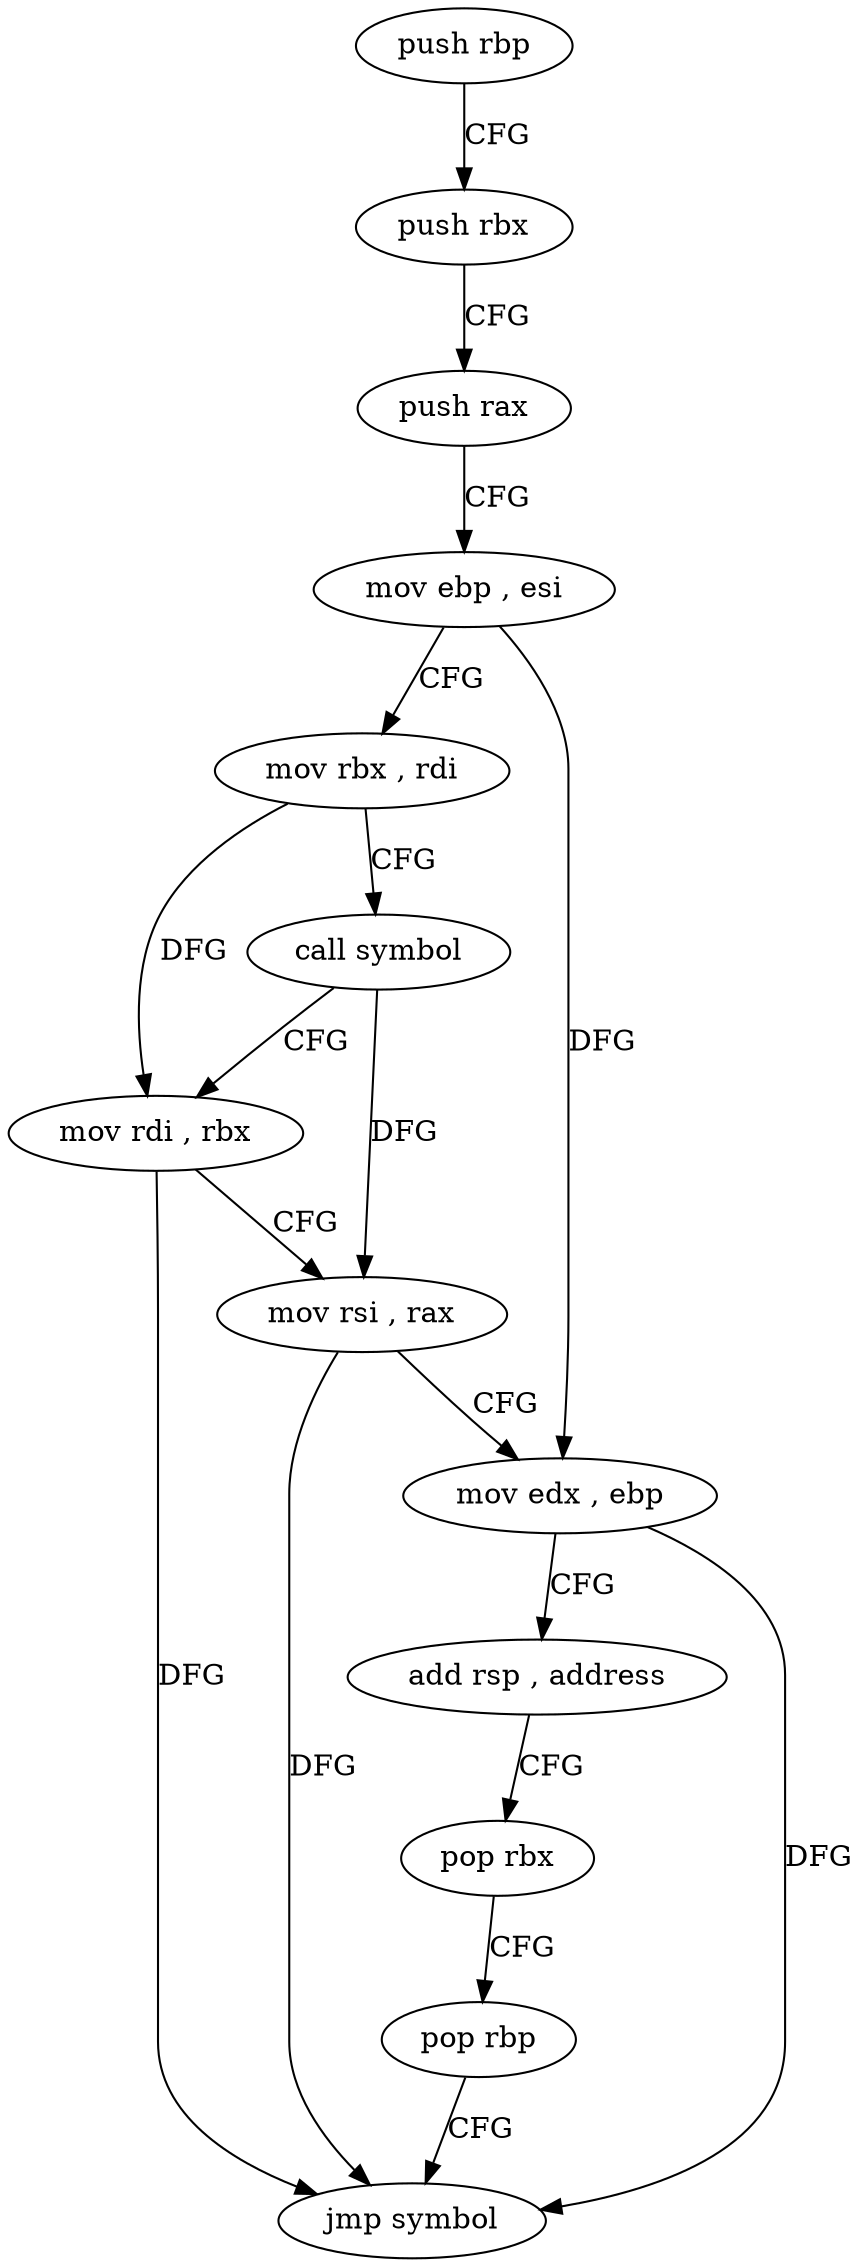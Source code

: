 digraph "func" {
"4252528" [label = "push rbp" ]
"4252529" [label = "push rbx" ]
"4252530" [label = "push rax" ]
"4252531" [label = "mov ebp , esi" ]
"4252533" [label = "mov rbx , rdi" ]
"4252536" [label = "call symbol" ]
"4252541" [label = "mov rdi , rbx" ]
"4252544" [label = "mov rsi , rax" ]
"4252547" [label = "mov edx , ebp" ]
"4252549" [label = "add rsp , address" ]
"4252553" [label = "pop rbx" ]
"4252554" [label = "pop rbp" ]
"4252555" [label = "jmp symbol" ]
"4252528" -> "4252529" [ label = "CFG" ]
"4252529" -> "4252530" [ label = "CFG" ]
"4252530" -> "4252531" [ label = "CFG" ]
"4252531" -> "4252533" [ label = "CFG" ]
"4252531" -> "4252547" [ label = "DFG" ]
"4252533" -> "4252536" [ label = "CFG" ]
"4252533" -> "4252541" [ label = "DFG" ]
"4252536" -> "4252541" [ label = "CFG" ]
"4252536" -> "4252544" [ label = "DFG" ]
"4252541" -> "4252544" [ label = "CFG" ]
"4252541" -> "4252555" [ label = "DFG" ]
"4252544" -> "4252547" [ label = "CFG" ]
"4252544" -> "4252555" [ label = "DFG" ]
"4252547" -> "4252549" [ label = "CFG" ]
"4252547" -> "4252555" [ label = "DFG" ]
"4252549" -> "4252553" [ label = "CFG" ]
"4252553" -> "4252554" [ label = "CFG" ]
"4252554" -> "4252555" [ label = "CFG" ]
}
